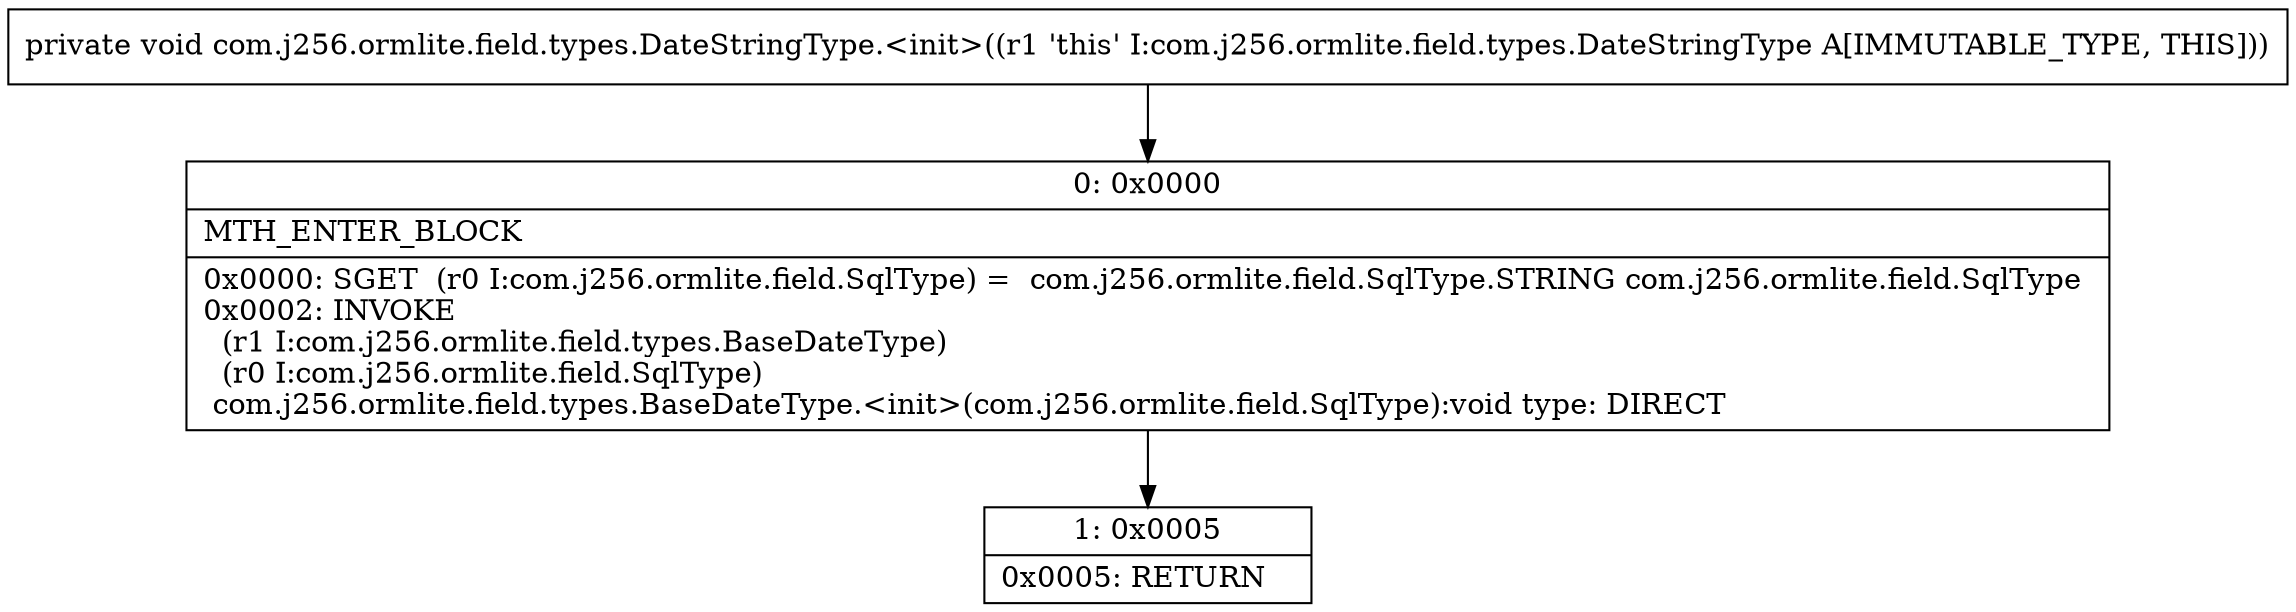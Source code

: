 digraph "CFG forcom.j256.ormlite.field.types.DateStringType.\<init\>()V" {
Node_0 [shape=record,label="{0\:\ 0x0000|MTH_ENTER_BLOCK\l|0x0000: SGET  (r0 I:com.j256.ormlite.field.SqlType) =  com.j256.ormlite.field.SqlType.STRING com.j256.ormlite.field.SqlType \l0x0002: INVOKE  \l  (r1 I:com.j256.ormlite.field.types.BaseDateType)\l  (r0 I:com.j256.ormlite.field.SqlType)\l com.j256.ormlite.field.types.BaseDateType.\<init\>(com.j256.ormlite.field.SqlType):void type: DIRECT \l}"];
Node_1 [shape=record,label="{1\:\ 0x0005|0x0005: RETURN   \l}"];
MethodNode[shape=record,label="{private void com.j256.ormlite.field.types.DateStringType.\<init\>((r1 'this' I:com.j256.ormlite.field.types.DateStringType A[IMMUTABLE_TYPE, THIS])) }"];
MethodNode -> Node_0;
Node_0 -> Node_1;
}

